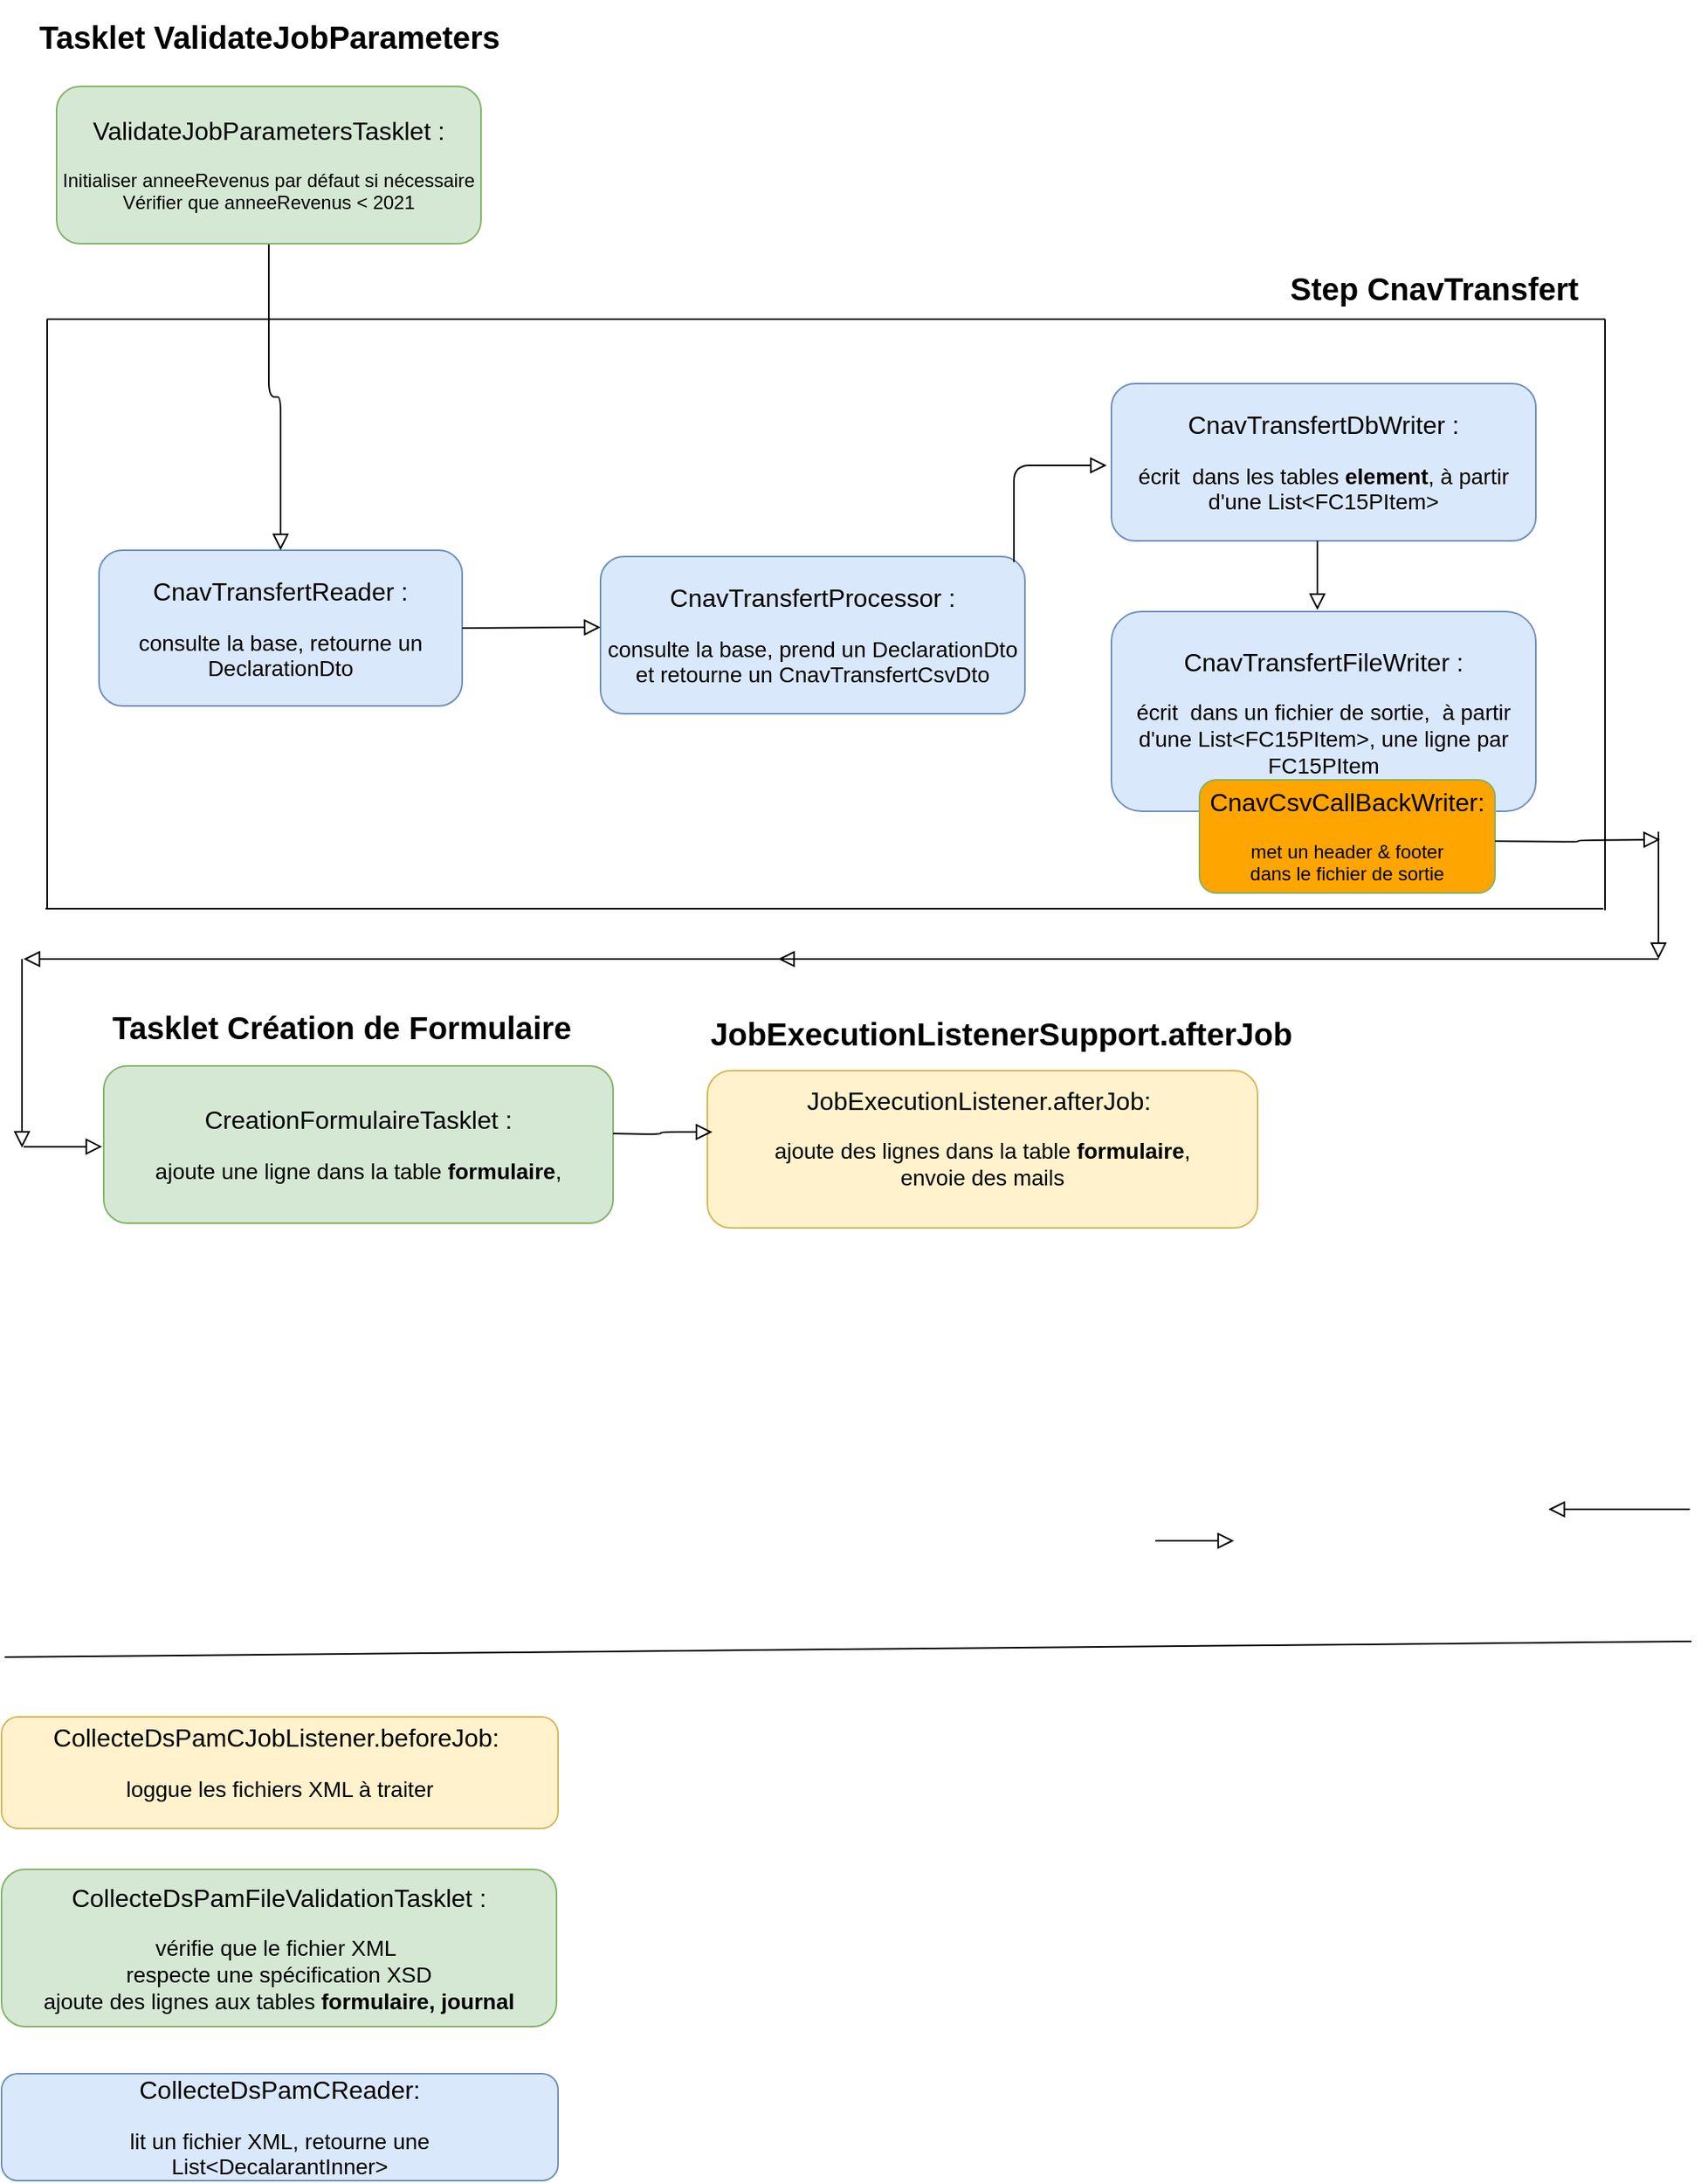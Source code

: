 <mxfile version="24.0.0" type="github">
  <diagram id="C5RBs43oDa-KdzZeNtuy" name="Page-1">
    <mxGraphModel dx="1576" dy="913" grid="0" gridSize="10" guides="1" tooltips="1" connect="1" arrows="1" fold="1" page="0" pageScale="1" pageWidth="827" pageHeight="1169" math="0" shadow="0">
      <root>
        <mxCell id="WIyWlLk6GJQsqaUBKTNV-0" />
        <mxCell id="WIyWlLk6GJQsqaUBKTNV-1" parent="WIyWlLk6GJQsqaUBKTNV-0" />
        <mxCell id="Z0-859JoU0TvKjbYaFMb-15" value="&lt;font size=&quot;1&quot;&gt;&lt;b style=&quot;font-size: 20px;&quot;&gt;Tasklet ValidateJobParameters&lt;/b&gt;&lt;/font&gt;" style="text;html=1;align=center;verticalAlign=middle;whiteSpace=wrap;rounded=1;" parent="WIyWlLk6GJQsqaUBKTNV-1" vertex="1">
          <mxGeometry x="4.5" y="-170" width="303" height="46" as="geometry" />
        </mxCell>
        <mxCell id="Z0-859JoU0TvKjbYaFMb-19" value="&lt;font style=&quot;font-size: 16px;&quot;&gt;JobExecutionListener.afterJob:&amp;nbsp;&lt;/font&gt; &lt;div&gt;&lt;br&gt;&lt;/div&gt;&lt;font style=&quot;font-size: 14px;&quot;&gt;ajoute des lignes dans la table &lt;b&gt;formulaire&lt;/b&gt;, &lt;br&gt;envoie des mails&lt;/font&gt;&lt;div&gt;&lt;br&gt;&lt;/div&gt;" style="rounded=1;whiteSpace=wrap;html=1;fontSize=12;glass=0;strokeWidth=1;shadow=0;fillColor=#fff2cc;strokeColor=#d6b656;" parent="WIyWlLk6GJQsqaUBKTNV-1" vertex="1">
          <mxGeometry x="435" y="511" width="350" height="100" as="geometry" />
        </mxCell>
        <mxCell id="Z0-859JoU0TvKjbYaFMb-20" value="&lt;font size=&quot;1&quot;&gt;&lt;b style=&quot;font-size: 20px;&quot;&gt;JobExecutionListenerSupport.afterJob&lt;/b&gt;&lt;/font&gt;" style="text;whiteSpace=wrap;html=1;rounded=1;" parent="WIyWlLk6GJQsqaUBKTNV-1" vertex="1">
          <mxGeometry x="435" y="469" width="373" height="50" as="geometry" />
        </mxCell>
        <mxCell id="Z0-859JoU0TvKjbYaFMb-21" value="&lt;font style=&quot;font-size: 16px;&quot;&gt;CnavTransfertReader :&lt;/font&gt; &lt;div&gt;&lt;br&gt;&lt;/div&gt;&lt;font style=&quot;font-size: 14px;&quot;&gt;consulte la base, retourne un DeclarationDto&lt;/font&gt;" style="rounded=1;whiteSpace=wrap;html=1;fontSize=12;glass=0;strokeWidth=1;shadow=0;fillColor=#dae8fc;strokeColor=#6c8ebf;" parent="WIyWlLk6GJQsqaUBKTNV-1" vertex="1">
          <mxGeometry x="48" y="180" width="231" height="99" as="geometry" />
        </mxCell>
        <mxCell id="Z0-859JoU0TvKjbYaFMb-22" value="&lt;font style=&quot;font-size: 16px;&quot;&gt;CnavTransfertProcessor :&lt;/font&gt; &lt;div&gt;&lt;br&gt;&lt;/div&gt;&lt;font style=&quot;font-size: 14px;&quot;&gt;consulte la base, prend un DeclarationDto &lt;br&gt;et retourne un CnavTransfertCsvDto &lt;br&gt;&lt;/font&gt;" style="rounded=1;whiteSpace=wrap;html=1;fontSize=12;glass=0;strokeWidth=1;shadow=0;fillColor=#dae8fc;strokeColor=#6c8ebf;" parent="WIyWlLk6GJQsqaUBKTNV-1" vertex="1">
          <mxGeometry x="367" y="184" width="270" height="100" as="geometry" />
        </mxCell>
        <mxCell id="Z0-859JoU0TvKjbYaFMb-25" value="" style="endArrow=none;html=1;rounded=1;" parent="WIyWlLk6GJQsqaUBKTNV-1" edge="1">
          <mxGeometry width="50" height="50" relative="1" as="geometry">
            <mxPoint x="1006" y="409" as="sourcePoint" />
            <mxPoint x="1006" y="33" as="targetPoint" />
          </mxGeometry>
        </mxCell>
        <mxCell id="Z0-859JoU0TvKjbYaFMb-28" value="&lt;font size=&quot;1&quot;&gt;&lt;b style=&quot;font-size: 20px;&quot;&gt;Step CnavTransfert&lt;/b&gt;&lt;/font&gt;" style="text;html=1;align=center;verticalAlign=middle;whiteSpace=wrap;rounded=1;" parent="WIyWlLk6GJQsqaUBKTNV-1" vertex="1">
          <mxGeometry x="800" y="-12" width="195" height="50" as="geometry" />
        </mxCell>
        <mxCell id="Z0-859JoU0TvKjbYaFMb-39" value="&lt;font style=&quot;font-size: 16px;&quot;&gt;CnavTransfertDbWriter :&lt;/font&gt; &lt;div&gt;&lt;br&gt;&lt;/div&gt;&lt;font style=&quot;font-size: 14px;&quot;&gt;écrit&amp;nbsp; dans les tables &lt;b&gt;element&lt;/b&gt;, à partir d&#39;une List&amp;lt;FC15PItem&amp;gt;&lt;/font&gt;" style="rounded=1;whiteSpace=wrap;html=1;fontSize=12;glass=0;strokeWidth=1;shadow=0;fillColor=#dae8fc;strokeColor=#6c8ebf;" parent="WIyWlLk6GJQsqaUBKTNV-1" vertex="1">
          <mxGeometry x="692" y="74" width="270" height="100" as="geometry" />
        </mxCell>
        <mxCell id="Z0-859JoU0TvKjbYaFMb-45" value="" style="edgeStyle=orthogonalEdgeStyle;rounded=1;html=1;jettySize=auto;orthogonalLoop=1;fontSize=11;endArrow=block;endFill=0;endSize=8;strokeWidth=1;shadow=0;labelBackgroundColor=none;exitX=1;exitY=0.5;exitDx=0;exitDy=0;" parent="WIyWlLk6GJQsqaUBKTNV-1" source="Z0-859JoU0TvKjbYaFMb-21" edge="1">
          <mxGeometry y="10" relative="1" as="geometry">
            <mxPoint as="offset" />
            <mxPoint x="294" y="229" as="sourcePoint" />
            <mxPoint x="367" y="229.0" as="targetPoint" />
          </mxGeometry>
        </mxCell>
        <mxCell id="Z0-859JoU0TvKjbYaFMb-64" value="" style="edgeStyle=orthogonalEdgeStyle;rounded=1;html=1;jettySize=auto;orthogonalLoop=1;fontSize=11;endArrow=block;endFill=0;endSize=8;strokeWidth=1;shadow=0;labelBackgroundColor=none;" parent="WIyWlLk6GJQsqaUBKTNV-1" edge="1">
          <mxGeometry y="10" relative="1" as="geometry">
            <mxPoint as="offset" />
            <mxPoint x="1040" y="359" as="sourcePoint" />
            <mxPoint x="1040" y="440" as="targetPoint" />
          </mxGeometry>
        </mxCell>
        <mxCell id="Z0-859JoU0TvKjbYaFMb-65" value="" style="edgeStyle=orthogonalEdgeStyle;rounded=1;html=1;jettySize=auto;orthogonalLoop=1;fontSize=11;endArrow=block;endFill=0;endSize=8;strokeWidth=1;shadow=0;labelBackgroundColor=none;" parent="WIyWlLk6GJQsqaUBKTNV-1" edge="1">
          <mxGeometry y="10" relative="1" as="geometry">
            <mxPoint as="offset" />
            <mxPoint x="831" y="235" as="sourcePoint" />
            <mxPoint x="831" y="269" as="targetPoint" />
            <Array as="points">
              <mxPoint x="831" y="266" />
              <mxPoint x="831" y="266" />
            </Array>
          </mxGeometry>
        </mxCell>
        <mxCell id="Z0-859JoU0TvKjbYaFMb-68" value="" style="edgeStyle=orthogonalEdgeStyle;rounded=1;html=1;jettySize=auto;orthogonalLoop=1;fontSize=11;endArrow=block;endFill=0;endSize=8;strokeWidth=1;shadow=0;labelBackgroundColor=none;" parent="WIyWlLk6GJQsqaUBKTNV-1" edge="1">
          <mxGeometry y="10" relative="1" as="geometry">
            <mxPoint as="offset" />
            <mxPoint x="1060" y="790" as="sourcePoint" />
            <mxPoint x="970" y="790" as="targetPoint" />
          </mxGeometry>
        </mxCell>
        <mxCell id="Z0-859JoU0TvKjbYaFMb-70" value="" style="edgeStyle=orthogonalEdgeStyle;rounded=1;html=1;jettySize=auto;orthogonalLoop=1;fontSize=11;endArrow=block;endFill=0;endSize=8;strokeWidth=1;shadow=0;labelBackgroundColor=none;" parent="WIyWlLk6GJQsqaUBKTNV-1" edge="1">
          <mxGeometry y="10" relative="1" as="geometry">
            <mxPoint as="offset" />
            <mxPoint x="1040" y="440" as="sourcePoint" />
            <mxPoint x="480" y="440" as="targetPoint" />
          </mxGeometry>
        </mxCell>
        <mxCell id="Z0-859JoU0TvKjbYaFMb-71" value="" style="edgeStyle=orthogonalEdgeStyle;rounded=1;html=1;jettySize=auto;orthogonalLoop=1;fontSize=11;endArrow=block;endFill=0;endSize=8;strokeWidth=1;shadow=0;labelBackgroundColor=none;" parent="WIyWlLk6GJQsqaUBKTNV-1" edge="1">
          <mxGeometry y="10" relative="1" as="geometry">
            <mxPoint as="offset" />
            <mxPoint x="490" y="440" as="sourcePoint" />
            <mxPoint y="440" as="targetPoint" />
          </mxGeometry>
        </mxCell>
        <mxCell id="Z0-859JoU0TvKjbYaFMb-73" value="" style="edgeStyle=orthogonalEdgeStyle;rounded=1;html=1;jettySize=auto;orthogonalLoop=1;fontSize=11;endArrow=block;endFill=0;endSize=8;strokeWidth=1;shadow=0;labelBackgroundColor=none;" parent="WIyWlLk6GJQsqaUBKTNV-1" edge="1">
          <mxGeometry y="10" relative="1" as="geometry">
            <mxPoint as="offset" />
            <mxPoint x="-1" y="440" as="sourcePoint" />
            <mxPoint x="-1" y="560" as="targetPoint" />
          </mxGeometry>
        </mxCell>
        <mxCell id="Z0-859JoU0TvKjbYaFMb-74" value="" style="edgeStyle=orthogonalEdgeStyle;rounded=1;html=1;jettySize=auto;orthogonalLoop=1;fontSize=11;endArrow=block;endFill=0;endSize=8;strokeWidth=1;shadow=0;labelBackgroundColor=none;" parent="WIyWlLk6GJQsqaUBKTNV-1" edge="1">
          <mxGeometry y="10" relative="1" as="geometry">
            <mxPoint as="offset" />
            <mxPoint y="559.33" as="sourcePoint" />
            <mxPoint x="50" y="559.33" as="targetPoint" />
          </mxGeometry>
        </mxCell>
        <mxCell id="Z0-859JoU0TvKjbYaFMb-75" value="" style="edgeStyle=orthogonalEdgeStyle;rounded=1;html=1;jettySize=auto;orthogonalLoop=1;fontSize=11;endArrow=block;endFill=0;endSize=8;strokeWidth=1;shadow=0;labelBackgroundColor=none;" parent="WIyWlLk6GJQsqaUBKTNV-1" edge="1">
          <mxGeometry y="10" relative="1" as="geometry">
            <mxPoint as="offset" />
            <mxPoint x="720" y="810" as="sourcePoint" />
            <mxPoint x="770" y="810" as="targetPoint" />
          </mxGeometry>
        </mxCell>
        <mxCell id="Z0-859JoU0TvKjbYaFMb-23" value="&lt;font style=&quot;font-size: 16px;&quot;&gt;CnavTransfertFileWriter :&lt;/font&gt; &lt;div&gt;&lt;br&gt;&lt;/div&gt;&lt;font style=&quot;font-size: 14px;&quot;&gt;écrit&amp;nbsp; dans un fichier de sortie,&amp;nbsp; à partir d&#39;une List&amp;lt;FC15PItem&amp;gt;, une ligne par&lt;br&gt;FC15PItem&lt;br&gt;&lt;/font&gt;" style="rounded=1;whiteSpace=wrap;html=1;fontSize=12;glass=0;strokeWidth=1;shadow=0;fillColor=#dae8fc;strokeColor=#6c8ebf;" parent="WIyWlLk6GJQsqaUBKTNV-1" vertex="1">
          <mxGeometry x="692" y="219" width="270" height="127" as="geometry" />
        </mxCell>
        <mxCell id="JGg64m_Kd8brvpKtqs0t-1" value="&lt;font style=&quot;font-size: 16px;&quot;&gt;CnavCsvCallBackWriter:&lt;/font&gt; &lt;div&gt;&lt;br&gt;&lt;/div&gt;met un header &amp;amp; footer &lt;br&gt;dans le fichier de sortie " style="rounded=1;whiteSpace=wrap;html=1;fontSize=12;glass=0;strokeWidth=1;shadow=0;fillColor=orange;strokeColor=#82b366;" parent="WIyWlLk6GJQsqaUBKTNV-1" vertex="1">
          <mxGeometry x="748" y="326" width="188" height="72" as="geometry" />
        </mxCell>
        <mxCell id="JGg64m_Kd8brvpKtqs0t-4" value="" style="edgeStyle=orthogonalEdgeStyle;rounded=1;html=1;jettySize=auto;orthogonalLoop=1;fontSize=11;endArrow=block;endFill=0;endSize=8;strokeWidth=1;shadow=0;labelBackgroundColor=none;" parent="WIyWlLk6GJQsqaUBKTNV-1" edge="1">
          <mxGeometry y="10" relative="1" as="geometry">
            <mxPoint as="offset" />
            <mxPoint x="630" y="187.5" as="sourcePoint" />
            <mxPoint x="689" y="126" as="targetPoint" />
            <Array as="points">
              <mxPoint x="630" y="160" />
              <mxPoint x="630" y="160" />
            </Array>
          </mxGeometry>
        </mxCell>
        <mxCell id="JGg64m_Kd8brvpKtqs0t-5" value="" style="endArrow=none;html=1;rounded=0;" parent="WIyWlLk6GJQsqaUBKTNV-1" edge="1">
          <mxGeometry width="50" height="50" relative="1" as="geometry">
            <mxPoint x="15" y="33" as="sourcePoint" />
            <mxPoint x="1006" y="33" as="targetPoint" />
          </mxGeometry>
        </mxCell>
        <mxCell id="LNk79kRE9k_1kjEUgrZI-0" value="" style="endArrow=none;html=1;rounded=0;" parent="WIyWlLk6GJQsqaUBKTNV-1" edge="1">
          <mxGeometry width="50" height="50" relative="1" as="geometry">
            <mxPoint x="14" y="408" as="sourcePoint" />
            <mxPoint x="1005" y="408" as="targetPoint" />
          </mxGeometry>
        </mxCell>
        <mxCell id="LNk79kRE9k_1kjEUgrZI-1" value="" style="endArrow=none;html=1;rounded=1;" parent="WIyWlLk6GJQsqaUBKTNV-1" edge="1">
          <mxGeometry width="50" height="50" relative="1" as="geometry">
            <mxPoint x="15" y="408" as="sourcePoint" />
            <mxPoint x="15" y="33" as="targetPoint" />
          </mxGeometry>
        </mxCell>
        <mxCell id="LNk79kRE9k_1kjEUgrZI-2" value="" style="edgeStyle=orthogonalEdgeStyle;rounded=1;html=1;jettySize=auto;orthogonalLoop=1;fontSize=11;endArrow=block;endFill=0;endSize=8;strokeWidth=1;shadow=0;labelBackgroundColor=none;entryX=0.5;entryY=0;entryDx=0;entryDy=0;" parent="WIyWlLk6GJQsqaUBKTNV-1" source="Z0-859JoU0TvKjbYaFMb-14" target="Z0-859JoU0TvKjbYaFMb-21" edge="1">
          <mxGeometry y="10" relative="1" as="geometry">
            <mxPoint as="offset" />
            <mxPoint x="162.83" y="-70" as="sourcePoint" />
            <mxPoint x="162.83" y="50" as="targetPoint" />
          </mxGeometry>
        </mxCell>
        <mxCell id="LNk79kRE9k_1kjEUgrZI-3" value="" style="edgeStyle=orthogonalEdgeStyle;rounded=1;html=1;jettySize=auto;orthogonalLoop=1;fontSize=11;endArrow=block;endFill=0;endSize=8;strokeWidth=1;shadow=0;labelBackgroundColor=none;entryX=0.5;entryY=0;entryDx=0;entryDy=0;" parent="WIyWlLk6GJQsqaUBKTNV-1" target="Z0-859JoU0TvKjbYaFMb-14" edge="1">
          <mxGeometry y="10" relative="1" as="geometry">
            <mxPoint as="offset" />
            <mxPoint x="162.83" y="-70" as="sourcePoint" />
            <mxPoint x="164" y="180" as="targetPoint" />
          </mxGeometry>
        </mxCell>
        <mxCell id="Z0-859JoU0TvKjbYaFMb-14" value="&lt;font style=&quot;font-size: 16px;&quot;&gt;ValidateJobParametersTasklet :&lt;/font&gt; &lt;div&gt;&lt;br&gt;&lt;/div&gt;Initialiser anneeRevenus par défaut si nécessaire&lt;br&gt;Vérifier que anneeRevenus &amp;lt; 2021" style="rounded=1;whiteSpace=wrap;html=1;fontSize=12;glass=0;strokeWidth=1;shadow=0;fillColor=#d5e8d4;strokeColor=#82b366;" parent="WIyWlLk6GJQsqaUBKTNV-1" vertex="1">
          <mxGeometry x="21" y="-115" width="270" height="100" as="geometry" />
        </mxCell>
        <mxCell id="hhAkteyHMRF9YndLJ4sJ-0" value="&lt;font style=&quot;font-size: 16px;&quot;&gt;CreationFormulaireTasklet :&lt;/font&gt; &lt;div&gt;&lt;br&gt;&lt;/div&gt;&lt;font style=&quot;font-size: 14px;&quot;&gt;ajoute une ligne dans la table &lt;b&gt;formulaire&lt;/b&gt;,&lt;/font&gt;" style="rounded=1;whiteSpace=wrap;html=1;fontSize=12;glass=0;strokeWidth=1;shadow=0;fillColor=#d5e8d4;strokeColor=#82b366;" parent="WIyWlLk6GJQsqaUBKTNV-1" vertex="1">
          <mxGeometry x="51" y="508" width="324" height="100" as="geometry" />
        </mxCell>
        <mxCell id="hhAkteyHMRF9YndLJ4sJ-2" value="" style="edgeStyle=orthogonalEdgeStyle;rounded=1;html=1;jettySize=auto;orthogonalLoop=1;fontSize=11;endArrow=block;endFill=0;endSize=8;strokeWidth=1;shadow=0;labelBackgroundColor=none;entryX=0.009;entryY=0.39;entryDx=0;entryDy=0;entryPerimeter=0;" parent="WIyWlLk6GJQsqaUBKTNV-1" target="Z0-859JoU0TvKjbYaFMb-19" edge="1">
          <mxGeometry y="10" relative="1" as="geometry">
            <mxPoint as="offset" />
            <mxPoint x="375" y="551" as="sourcePoint" />
            <mxPoint x="425" y="551" as="targetPoint" />
          </mxGeometry>
        </mxCell>
        <mxCell id="hhAkteyHMRF9YndLJ4sJ-3" value="" style="edgeStyle=orthogonalEdgeStyle;rounded=1;html=1;jettySize=auto;orthogonalLoop=1;fontSize=11;endArrow=block;endFill=0;endSize=8;strokeWidth=1;shadow=0;labelBackgroundColor=none;" parent="WIyWlLk6GJQsqaUBKTNV-1" edge="1">
          <mxGeometry y="10" relative="1" as="geometry">
            <mxPoint as="offset" />
            <mxPoint x="823" y="174" as="sourcePoint" />
            <mxPoint x="823" y="218" as="targetPoint" />
          </mxGeometry>
        </mxCell>
        <mxCell id="hhAkteyHMRF9YndLJ4sJ-4" value="&lt;font size=&quot;1&quot;&gt;&lt;b style=&quot;font-size: 20px;&quot;&gt;Tasklet Création de Formulaire&lt;br&gt;&lt;/b&gt;&lt;/font&gt;" style="text;html=1;align=center;verticalAlign=middle;whiteSpace=wrap;rounded=1;" parent="WIyWlLk6GJQsqaUBKTNV-1" vertex="1">
          <mxGeometry x="51" y="460" width="303" height="46" as="geometry" />
        </mxCell>
        <mxCell id="hhAkteyHMRF9YndLJ4sJ-6" value="" style="edgeStyle=orthogonalEdgeStyle;rounded=1;html=1;jettySize=auto;orthogonalLoop=1;fontSize=11;endArrow=block;endFill=0;endSize=8;strokeWidth=1;shadow=0;labelBackgroundColor=none;exitX=1;exitY=0.5;exitDx=0;exitDy=0;" parent="WIyWlLk6GJQsqaUBKTNV-1" edge="1">
          <mxGeometry y="10" relative="1" as="geometry">
            <mxPoint as="offset" />
            <mxPoint x="936" y="365" as="sourcePoint" />
            <mxPoint x="1041" y="364" as="targetPoint" />
          </mxGeometry>
        </mxCell>
        <mxCell id="ypgVBUXqUjG8dvaRugaR-0" value="" style="endArrow=none;html=1;rounded=0;" parent="WIyWlLk6GJQsqaUBKTNV-1" edge="1">
          <mxGeometry width="50" height="50" relative="1" as="geometry">
            <mxPoint x="-12" y="884" as="sourcePoint" />
            <mxPoint x="1061" y="874" as="targetPoint" />
          </mxGeometry>
        </mxCell>
        <mxCell id="ypgVBUXqUjG8dvaRugaR-1" value="&lt;font style=&quot;font-size: 16px;&quot;&gt;CollecteDsPamCJobListener.beforeJob:&amp;nbsp;&lt;/font&gt; &lt;div&gt;&lt;br&gt;&lt;/div&gt;&lt;font style=&quot;font-size: 14px;&quot;&gt;loggue les fichiers XML à traiter&lt;br&gt;&lt;/font&gt;&lt;div&gt;&lt;br&gt;&lt;/div&gt;" style="rounded=1;whiteSpace=wrap;html=1;fontSize=12;glass=0;strokeWidth=1;shadow=0;fillColor=#fff2cc;strokeColor=#d6b656;" parent="WIyWlLk6GJQsqaUBKTNV-1" vertex="1">
          <mxGeometry x="-14" y="922" width="354" height="71" as="geometry" />
        </mxCell>
        <mxCell id="vLVHsrwQye5eSx9jJqd1-0" style="edgeStyle=orthogonalEdgeStyle;rounded=0;orthogonalLoop=1;jettySize=auto;html=1;exitX=1;exitY=0.75;exitDx=0;exitDy=0;" parent="WIyWlLk6GJQsqaUBKTNV-1" source="ypgVBUXqUjG8dvaRugaR-2" edge="1">
          <mxGeometry relative="1" as="geometry">
            <mxPoint x="325" y="1088" as="targetPoint" />
          </mxGeometry>
        </mxCell>
        <mxCell id="ypgVBUXqUjG8dvaRugaR-2" value="&lt;font style=&quot;font-size: 16px;&quot;&gt;CollecteDsPamFileValidationTasklet :&lt;/font&gt; &lt;div&gt;&lt;br&gt;&lt;/div&gt;&lt;div&gt;&lt;font style=&quot;font-size: 14px;&quot;&gt;vérifie que le fichier XML&amp;nbsp;&lt;/font&gt;&lt;/div&gt;&lt;div&gt;&lt;font style=&quot;font-size: 14px;&quot;&gt;respecte une spécification XSD&lt;/font&gt;&lt;/div&gt;&lt;div&gt;&lt;font style=&quot;font-size: 14px;&quot;&gt;ajoute des lignes aux tables &lt;b&gt;formulaire, journal&lt;/b&gt;&lt;br&gt;&lt;/font&gt;&lt;/div&gt;" style="rounded=1;whiteSpace=wrap;html=1;fontSize=12;glass=0;strokeWidth=1;shadow=0;fillColor=#d5e8d4;strokeColor=#82b366;" parent="WIyWlLk6GJQsqaUBKTNV-1" vertex="1">
          <mxGeometry x="-14" y="1019" width="353" height="100" as="geometry" />
        </mxCell>
        <mxCell id="vLVHsrwQye5eSx9jJqd1-1" value="&lt;font style=&quot;font-size: 16px;&quot;&gt;CollecteDsPamCReader:&lt;/font&gt; &lt;div&gt;&lt;br&gt;&lt;/div&gt;&lt;div&gt;&lt;font style=&quot;font-size: 14px;&quot;&gt;lit un fichier XML, retourne une &lt;br&gt;&lt;/font&gt;&lt;/div&gt;&lt;div&gt;&lt;font style=&quot;font-size: 14px;&quot;&gt;List&amp;lt;DecalarantInner&amp;gt;&lt;br&gt;&lt;/font&gt;&lt;/div&gt;" style="rounded=1;whiteSpace=wrap;html=1;fontSize=12;glass=0;strokeWidth=1;shadow=0;fillColor=#dae8fc;strokeColor=#6c8ebf;" parent="WIyWlLk6GJQsqaUBKTNV-1" vertex="1">
          <mxGeometry x="-14" y="1149" width="354" height="68" as="geometry" />
        </mxCell>
      </root>
    </mxGraphModel>
  </diagram>
</mxfile>
